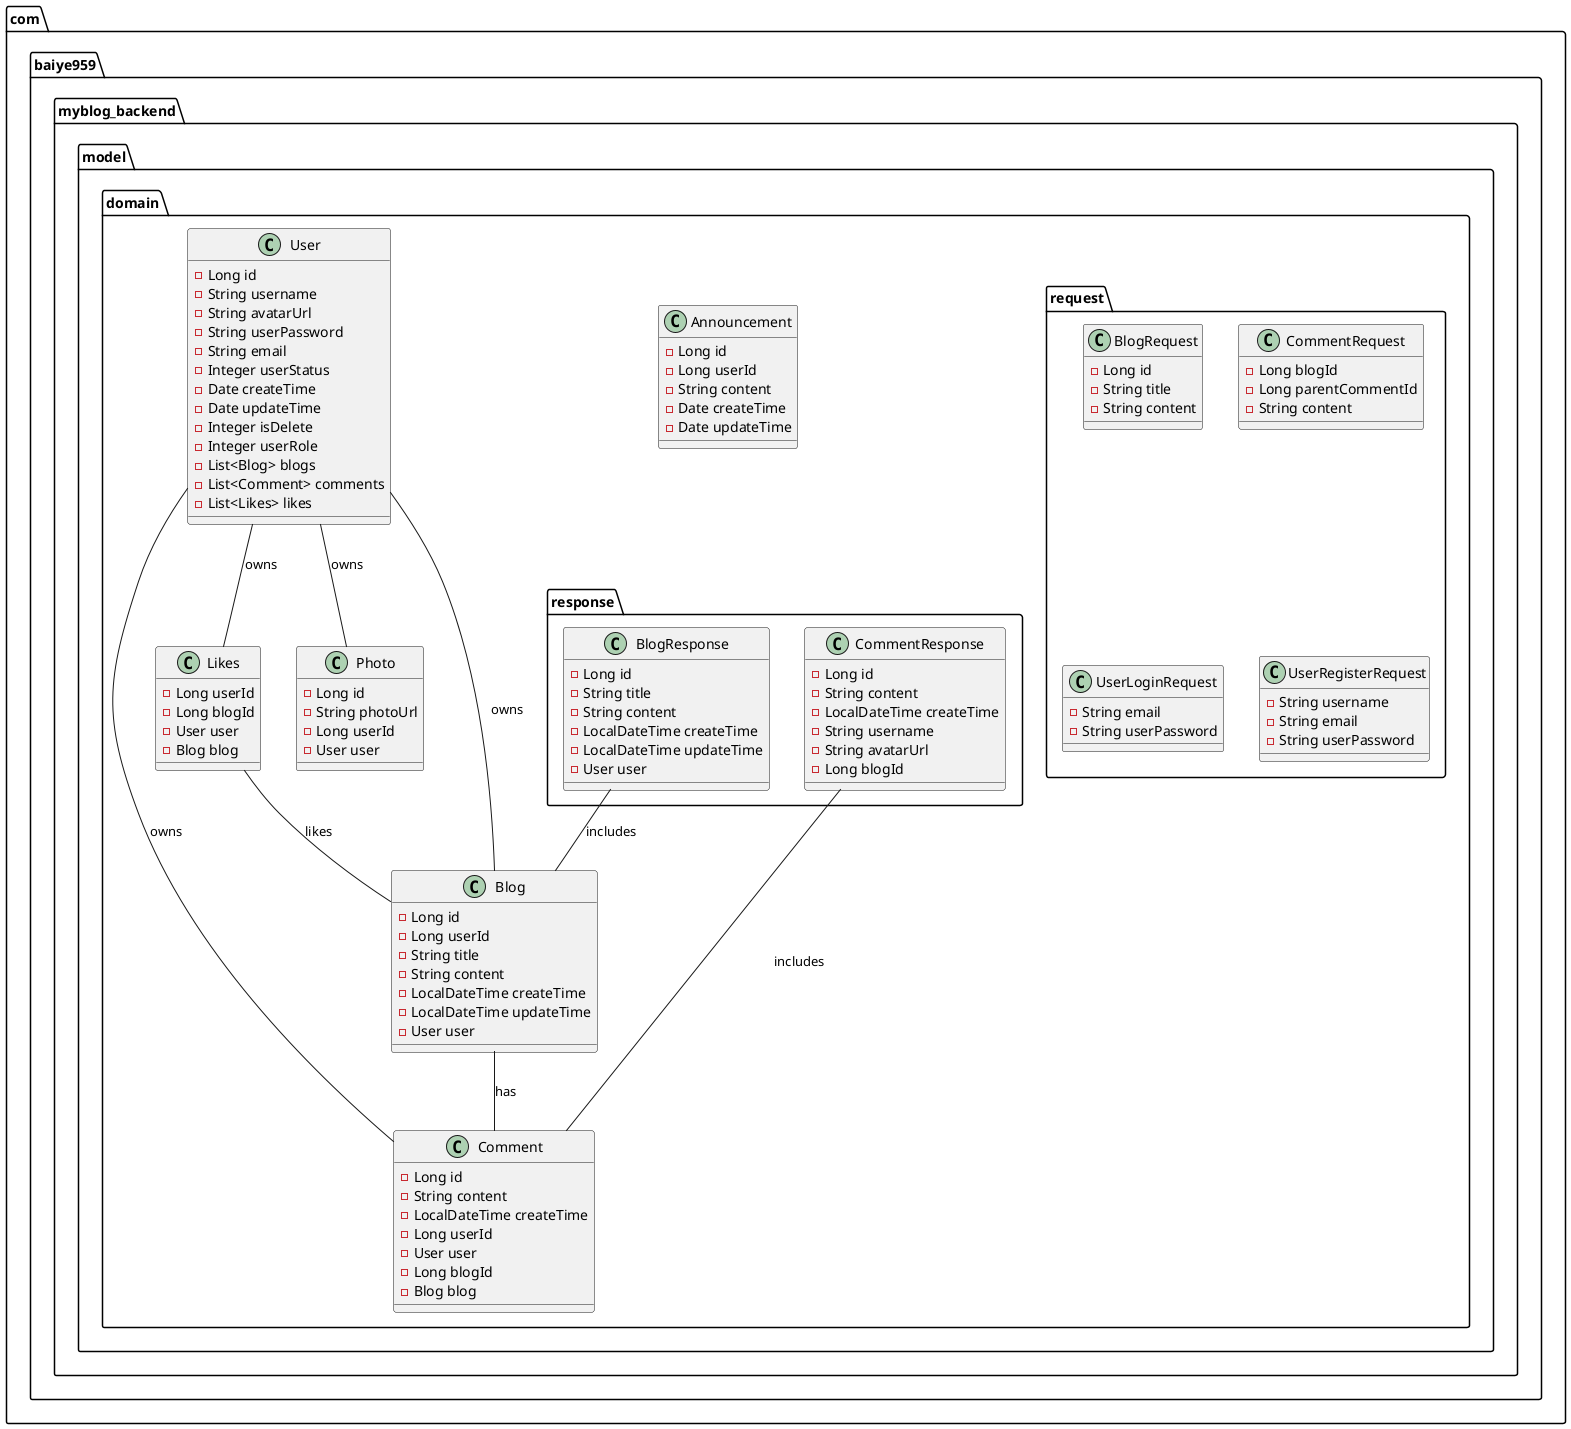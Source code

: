 @startuml

package "com.baiye959.myblog_backend.model.domain.request" {
    class BlogRequest {
        - Long id
        - String title
        - String content
    }

    class CommentRequest {
        - Long blogId
        - Long parentCommentId
        - String content
    }

    class UserLoginRequest {
        - String email
        - String userPassword
    }

    class UserRegisterRequest {
        - String username
        - String email
        - String userPassword
    }
}

package "com.baiye959.myblog_backend.model.domain.response" {
    class BlogResponse {
        - Long id
        - String title
        - String content
        - LocalDateTime createTime
        - LocalDateTime updateTime
        - User user
    }

    class CommentResponse {
        - Long id
        - String content
        - LocalDateTime createTime
        - String username
        - String avatarUrl
        - Long blogId
    }
}

package "com.baiye959.myblog_backend.model.domain" {
    class Announcement {
        - Long id
        - Long userId
        - String content
        - Date createTime
        - Date updateTime
    }

    class Blog {
        - Long id
        - Long userId
        - String title
        - String content
        - LocalDateTime createTime
        - LocalDateTime updateTime
        - User user
    }

    class Comment {
        - Long id
        - String content
        - LocalDateTime createTime
        - Long userId
        - User user
        - Long blogId
        - Blog blog
    }

    class Likes {
        - Long userId
        - Long blogId
        - User user
        - Blog blog
    }

    class User {
        - Long id
        - String username
        - String avatarUrl
        - String userPassword
        - String email
        - Integer userStatus
        - Date createTime
        - Date updateTime
        - Integer isDelete
        - Integer userRole
        - List<Blog> blogs
        - List<Comment> comments
        - List<Likes> likes
    }

    class Photo {
        - Long id
        - String photoUrl
        - Long userId
        - User user
    }
}

BlogResponse -- Blog : includes
CommentResponse -- Comment : includes
User -- Blog : owns
User -- Comment : owns
User -- Likes : owns
User -- Photo : owns
Blog -- Comment : has
Likes -- Blog : likes

@enduml
